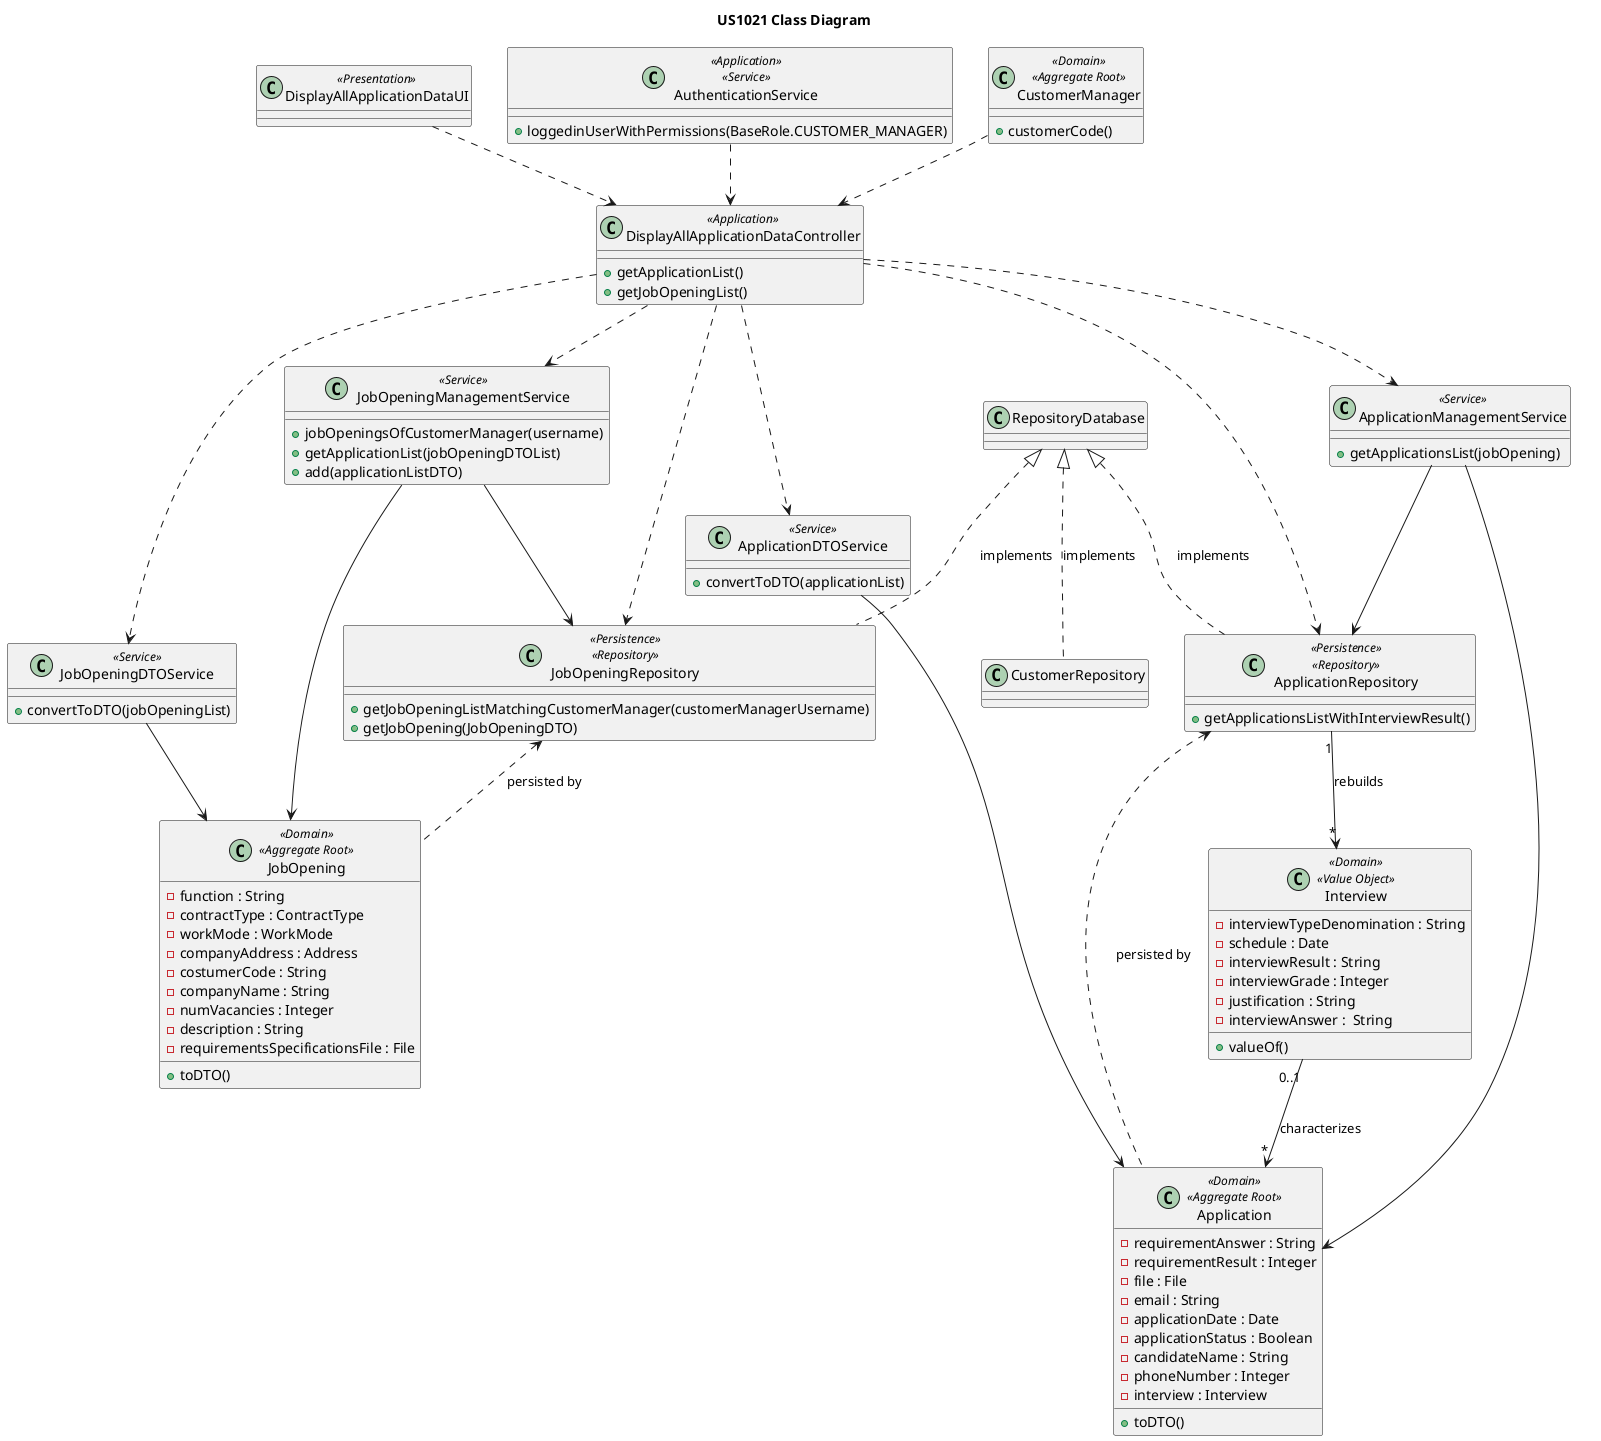 @startuml US1021_CD
title US1021 Class Diagram

'package "Presentation" {
    class DisplayAllApplicationDataUI <<Presentation>> {
    }
'}

'package "Application" {
    class DisplayAllApplicationDataController <<Application>> {
        + getApplicationList()
        + getJobOpeningList()
    }
'}

class JobOpeningManagementService <<Service>> {
    + jobOpeningsOfCustomerManager(username)
    + getApplicationList(jobOpeningDTOList)
    + add(applicationListDTO)
}

class JobOpeningDTOService <<Service>> {
    + convertToDTO(jobOpeningList)
}

class ApplicationManagementService <<Service>> {
    + getApplicationsList(jobOpening)
}

class ApplicationDTOService <<Service>> {
    + convertToDTO(applicationList)
}


    class AuthenticationService <<Application>> <<Service>> {
        + loggedinUserWithPermissions(BaseRole.CUSTOMER_MANAGER)
    }

    class CustomerManager <<Domain>> <<Aggregate Root>> {
        + customerCode()
    }

    class JobOpening <<Domain>> <<Aggregate Root>> {
        - function : String
        - contractType : ContractType
        - workMode : WorkMode
        - companyAddress : Address
        - costumerCode : String
        - companyName : String
        - numVacancies : Integer
        - description : String
        - requirementsSpecificationsFile : File
        + toDTO()
    }

    class Application <<Domain>> <<Aggregate Root>> {
        - requirementAnswer : String
        - requirementResult : Integer
        - file : File
        - email : String
        - applicationDate : Date
        - applicationStatus : Boolean
        - candidateName : String
        - phoneNumber : Integer
        - interview : Interview
        + toDTO()
    }

    class Interview <<Domain>> <<Value Object>> {
        - interviewTypeDenomination : String
        - schedule : Date
        - interviewResult : String
        - interviewGrade : Integer
        - justification : String
        - interviewAnswer :  String
        + valueOf()
    }
'}

'package "Persistence" {
    class JobOpeningRepository <<Persistence>> <<Repository>> {
        + getJobOpeningListMatchingCustomerManager(customerManagerUsername)
        + getJobOpening(JobOpeningDTO)
    }

    class ApplicationRepository <<Persistence>> <<Repository>> {
        + getApplicationsListWithInterviewResult()
    }

'}

' Associations
CustomerManager ..> DisplayAllApplicationDataController
DisplayAllApplicationDataUI ..> DisplayAllApplicationDataController
DisplayAllApplicationDataController ..> JobOpeningRepository
DisplayAllApplicationDataController ..> ApplicationRepository
DisplayAllApplicationDataController ..> ApplicationManagementService
DisplayAllApplicationDataController ..> JobOpeningManagementService
DisplayAllApplicationDataController ...> JobOpeningDTOService
DisplayAllApplicationDataController ..> ApplicationDTOService

' Domain Layer
Interview "0..1" --> "*" Application : characterizes
JobOpeningManagementService --> JobOpeningRepository
JobOpeningManagementService --> JobOpening
ApplicationManagementService --> Application
ApplicationManagementService --> ApplicationRepository
ApplicationDTOService --> Application
JobOpeningDTOService --> JobOpening

' Persistence Layer
JobOpeningRepository <.. JobOpening : persisted by

ApplicationRepository <.. Application : persisted by
ApplicationRepository "1" --> "*" Interview : rebuilds


' Interface implementation
RepositoryDatabase <|.. JobOpeningRepository : implements
RepositoryDatabase <|.. ApplicationRepository : implements
RepositoryDatabase <|.. CustomerRepository : implements

' Authentication
AuthenticationService ..> DisplayAllApplicationDataController


@enduml
